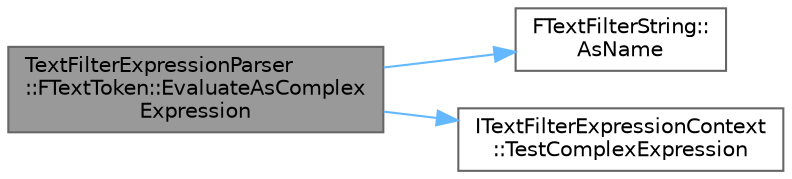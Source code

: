 digraph "TextFilterExpressionParser::FTextToken::EvaluateAsComplexExpression"
{
 // INTERACTIVE_SVG=YES
 // LATEX_PDF_SIZE
  bgcolor="transparent";
  edge [fontname=Helvetica,fontsize=10,labelfontname=Helvetica,labelfontsize=10];
  node [fontname=Helvetica,fontsize=10,shape=box,height=0.2,width=0.4];
  rankdir="LR";
  Node1 [id="Node000001",label="TextFilterExpressionParser\l::FTextToken::EvaluateAsComplex\lExpression",height=0.2,width=0.4,color="gray40", fillcolor="grey60", style="filled", fontcolor="black",tooltip=" "];
  Node1 -> Node2 [id="edge1_Node000001_Node000002",color="steelblue1",style="solid",tooltip=" "];
  Node2 [id="Node000002",label="FTextFilterString::\lAsName",height=0.2,width=0.4,color="grey40", fillcolor="white", style="filled",URL="$d1/d89/classFTextFilterString.html#a5a9c2d9f63274247992d91145a750795",tooltip="Get the internal uppercase string of this filter string as an FName."];
  Node1 -> Node3 [id="edge2_Node000001_Node000003",color="steelblue1",style="solid",tooltip=" "];
  Node3 [id="Node000003",label="ITextFilterExpressionContext\l::TestComplexExpression",height=0.2,width=0.4,color="grey40", fillcolor="white", style="filled",URL="$da/dc1/classITextFilterExpressionContext.html#a1090f8877c46bc2a57b3f011a0c47a6e",tooltip="Perform a complex expression test for the current item."];
}
